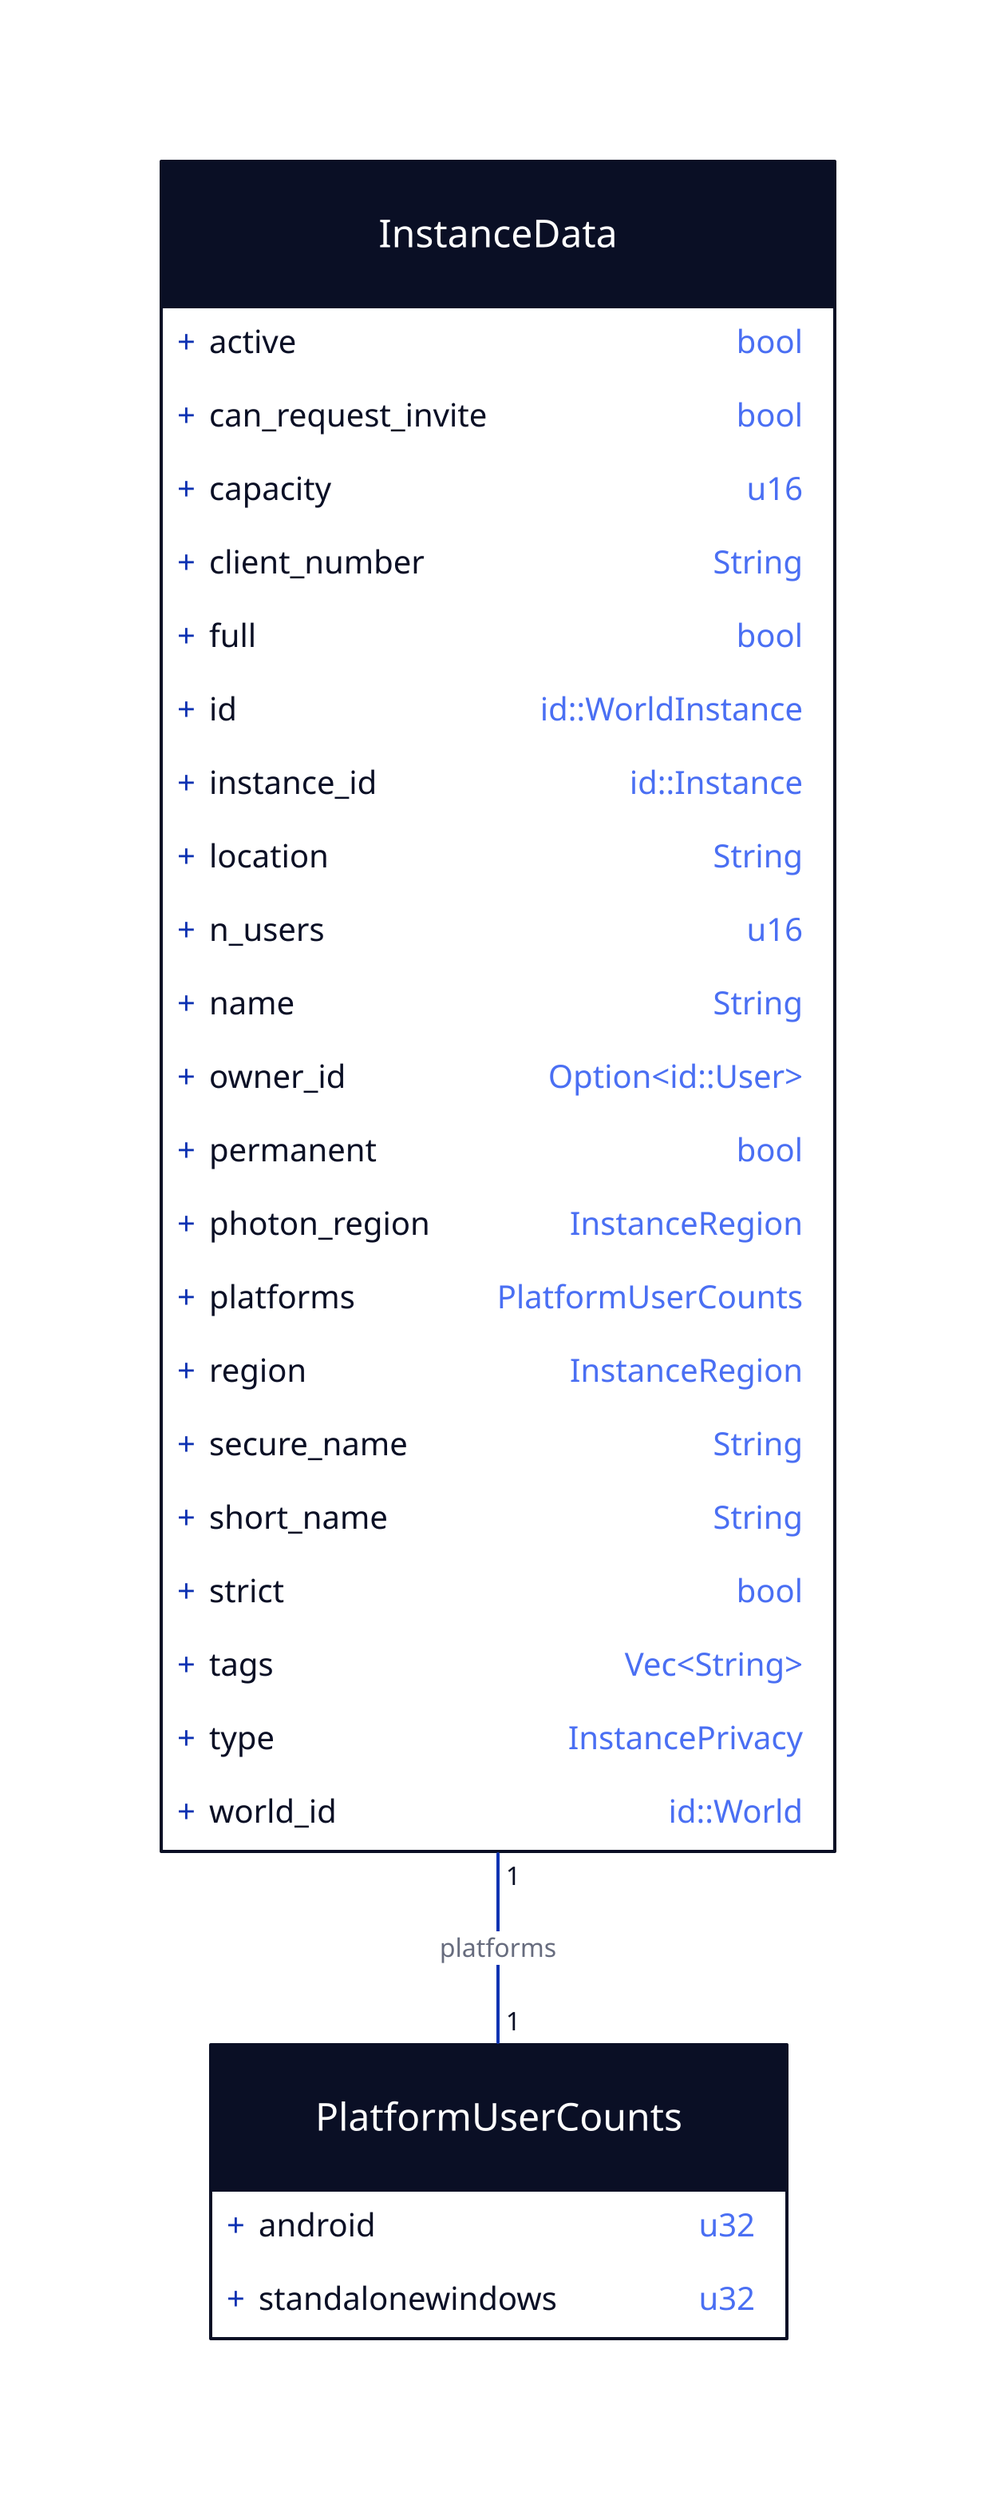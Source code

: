 

PlatformUserCounts: {
  shape: class

	android: u32
	standalonewindows: u32
}

InstanceData: {
	shape: class

    active: bool
    can_request_invite: bool
    capacity: u16
    client_number: String
    full: bool
    id: id::WorldInstance
    instance_id: id::Instance
    location: String
    n_users: u16
    name: String
    owner_id: Option<id::User>
    permanent: bool
    photon_region: InstanceRegion
    platforms: PlatformUserCounts
    region: InstanceRegion
    secure_name: String
    short_name: String
    strict: bool
    tags: Vec<String>
    type: InstancePrivacy
    world_id: id::World
}
InstanceData -- PlatformUserCounts: "platforms" {
	source-arrowhead.label: 1
	target-arrowhead.label: 1
}
